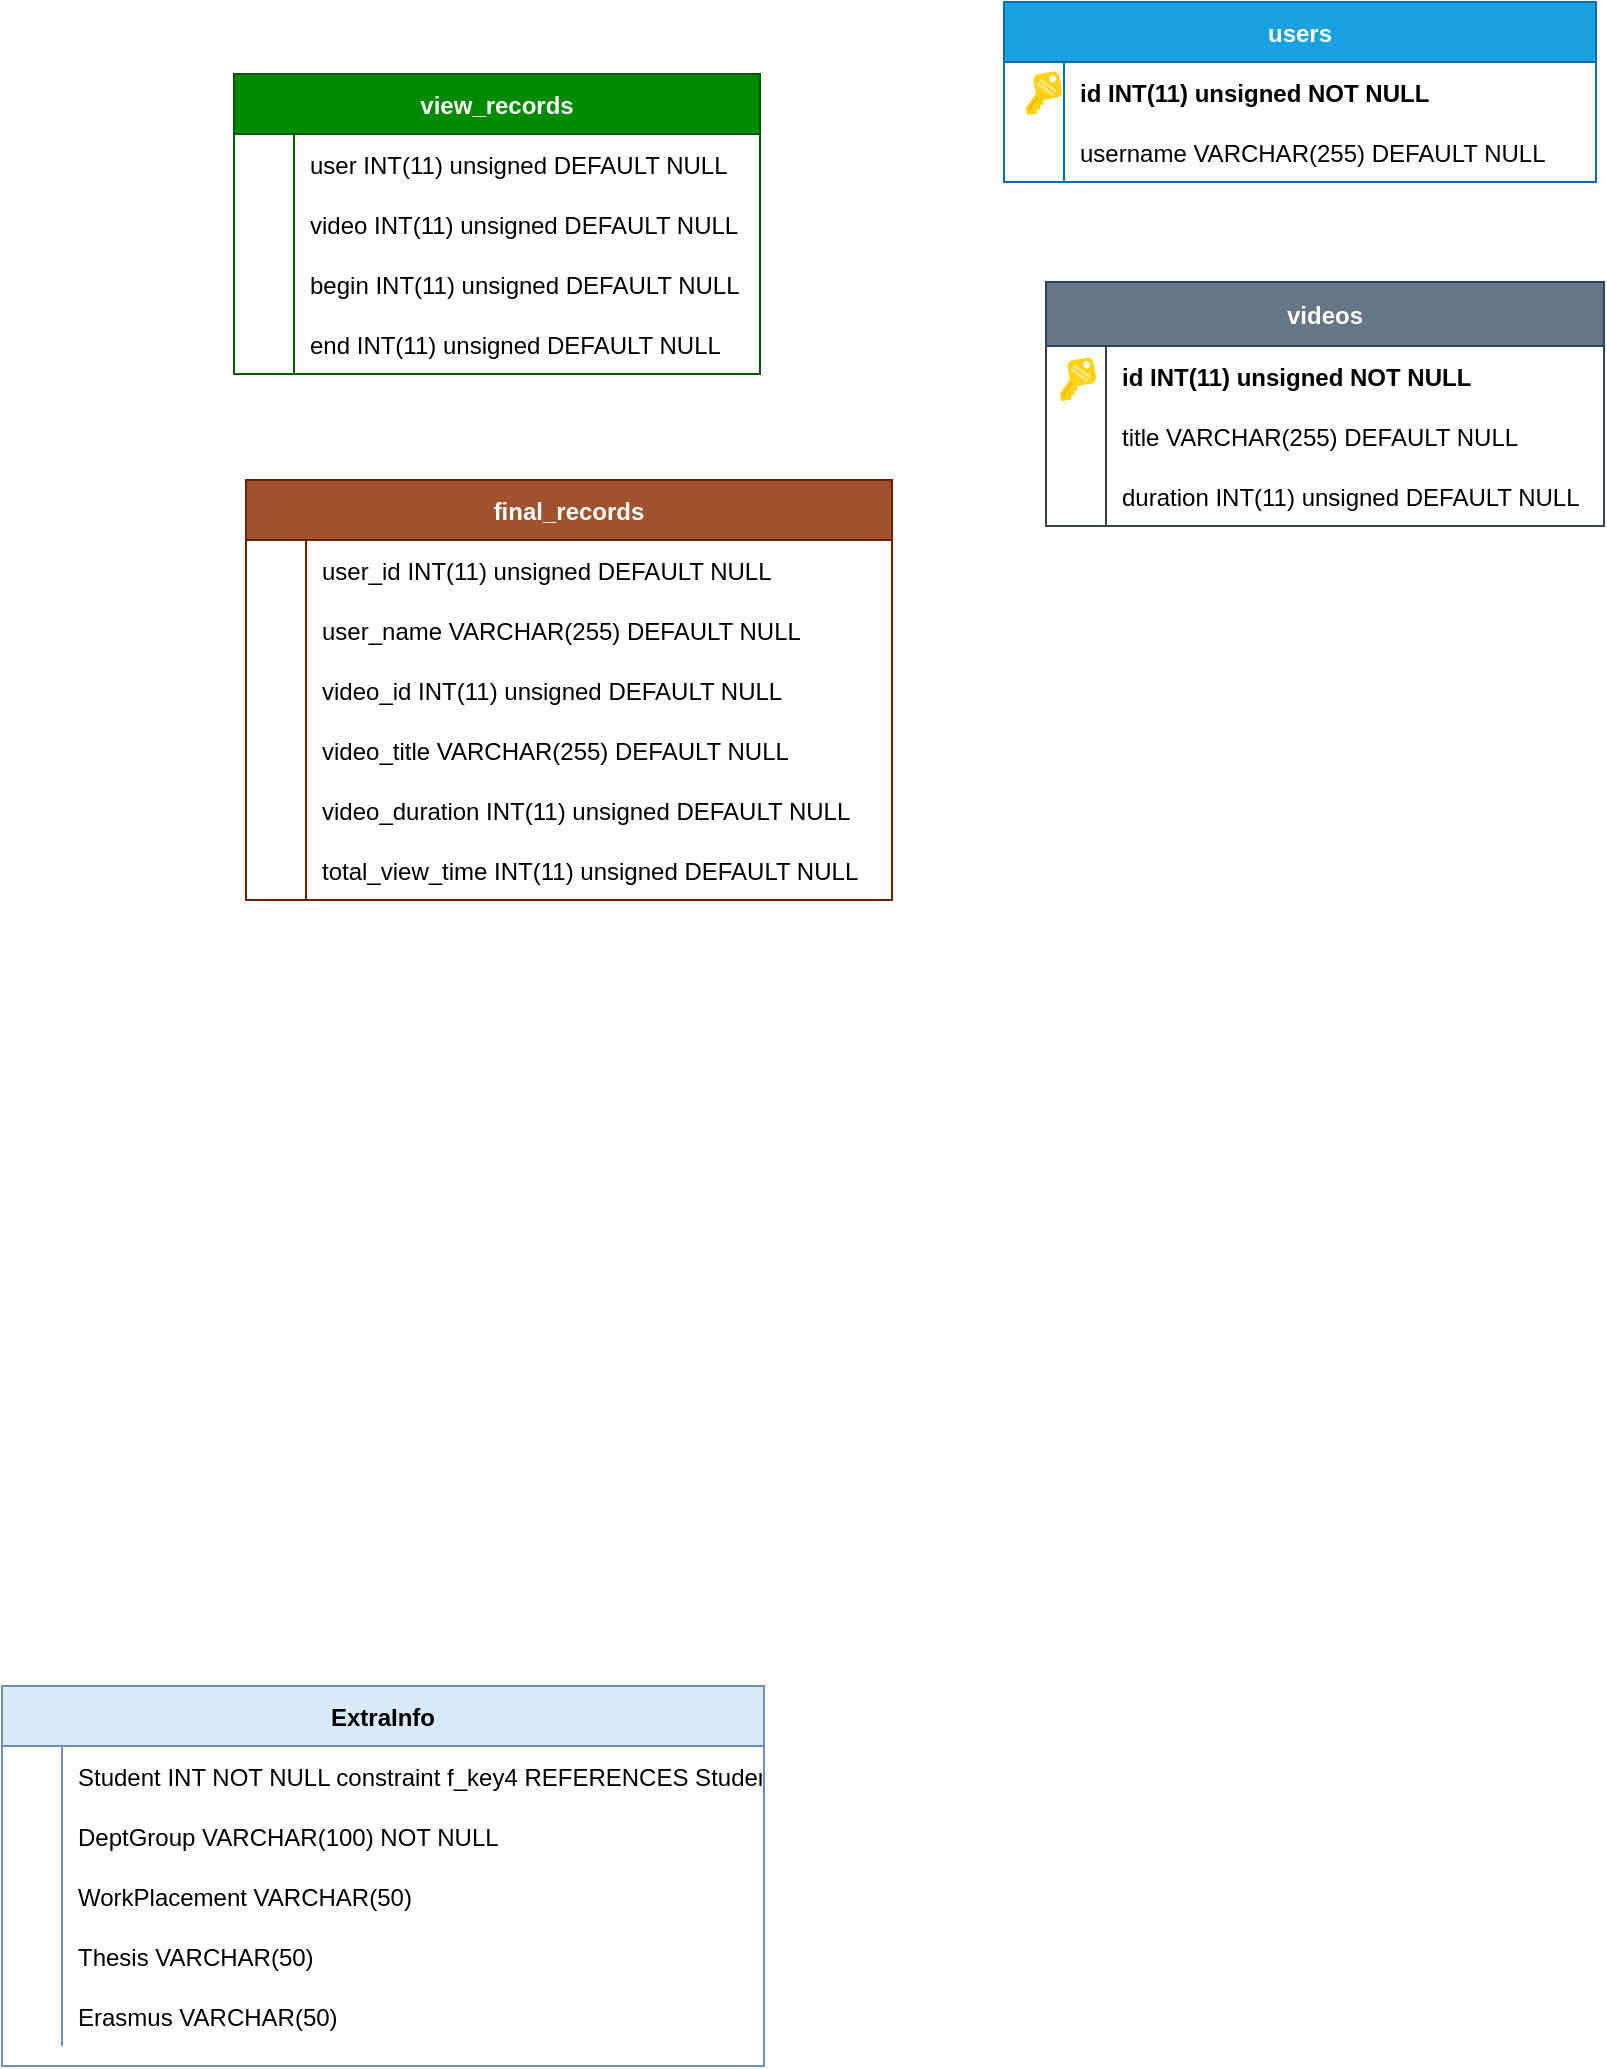 <mxfile version="22.1.11" type="device">
  <diagram id="16Zu8wyQQlyS0m4lMH27" name="UniSystem">
    <mxGraphModel dx="1793" dy="1166" grid="0" gridSize="10" guides="0" tooltips="1" connect="0" arrows="1" fold="1" page="0" pageScale="1" pageWidth="827" pageHeight="1169" background="#ffffff" math="0" shadow="0">
      <root>
        <mxCell id="0" />
        <mxCell id="1" parent="0" />
        <mxCell id="ob0KOIE_sQzEt2O-bOvt-228" value="ExtraInfo" style="shape=table;startSize=30;container=1;collapsible=1;childLayout=tableLayout;fixedRows=1;rowLines=0;fontStyle=1;align=center;resizeLast=1;fillColor=#dae8fc;strokeColor=#6c8ebf;" parent="1" vertex="1">
          <mxGeometry x="-363" y="562" width="381" height="190" as="geometry" />
        </mxCell>
        <mxCell id="ob0KOIE_sQzEt2O-bOvt-229" value="" style="shape=tableRow;horizontal=0;startSize=0;swimlaneHead=0;swimlaneBody=0;fillColor=none;collapsible=0;dropTarget=0;points=[[0,0.5],[1,0.5]];portConstraint=eastwest;top=0;left=0;right=0;bottom=0;" parent="ob0KOIE_sQzEt2O-bOvt-228" vertex="1">
          <mxGeometry y="30" width="381" height="30" as="geometry" />
        </mxCell>
        <mxCell id="ob0KOIE_sQzEt2O-bOvt-230" value="" style="shape=partialRectangle;overflow=hidden;connectable=0;fillColor=none;top=0;left=0;bottom=0;right=0;" parent="ob0KOIE_sQzEt2O-bOvt-229" vertex="1">
          <mxGeometry width="30" height="30" as="geometry">
            <mxRectangle width="30" height="30" as="alternateBounds" />
          </mxGeometry>
        </mxCell>
        <mxCell id="ob0KOIE_sQzEt2O-bOvt-231" value="Student INT NOT NULL constraint f_key4 REFERENCES Students(StudentID) ON DELETE CASCADE ON UPDATE CASCADE" style="shape=partialRectangle;overflow=hidden;connectable=0;fillColor=none;align=left;top=0;left=0;bottom=0;right=0;spacingLeft=6;" parent="ob0KOIE_sQzEt2O-bOvt-229" vertex="1">
          <mxGeometry x="30" width="351" height="30" as="geometry">
            <mxRectangle width="351" height="30" as="alternateBounds" />
          </mxGeometry>
        </mxCell>
        <mxCell id="ob0KOIE_sQzEt2O-bOvt-232" value="" style="shape=tableRow;horizontal=0;startSize=0;swimlaneHead=0;swimlaneBody=0;fillColor=none;collapsible=0;dropTarget=0;points=[[0,0.5],[1,0.5]];portConstraint=eastwest;top=0;left=0;right=0;bottom=0;" parent="ob0KOIE_sQzEt2O-bOvt-228" vertex="1">
          <mxGeometry y="60" width="381" height="30" as="geometry" />
        </mxCell>
        <mxCell id="ob0KOIE_sQzEt2O-bOvt-233" value="" style="shape=partialRectangle;overflow=hidden;connectable=0;fillColor=none;top=0;left=0;bottom=0;right=0;" parent="ob0KOIE_sQzEt2O-bOvt-232" vertex="1">
          <mxGeometry width="30" height="30" as="geometry">
            <mxRectangle width="30" height="30" as="alternateBounds" />
          </mxGeometry>
        </mxCell>
        <mxCell id="ob0KOIE_sQzEt2O-bOvt-234" value="DeptGroup VARCHAR(100) NOT NULL" style="shape=partialRectangle;overflow=hidden;connectable=0;fillColor=none;align=left;top=0;left=0;bottom=0;right=0;spacingLeft=6;" parent="ob0KOIE_sQzEt2O-bOvt-232" vertex="1">
          <mxGeometry x="30" width="351" height="30" as="geometry">
            <mxRectangle width="351" height="30" as="alternateBounds" />
          </mxGeometry>
        </mxCell>
        <mxCell id="ob0KOIE_sQzEt2O-bOvt-235" value="" style="shape=tableRow;horizontal=0;startSize=0;swimlaneHead=0;swimlaneBody=0;fillColor=none;collapsible=0;dropTarget=0;points=[[0,0.5],[1,0.5]];portConstraint=eastwest;top=0;left=0;right=0;bottom=0;" parent="ob0KOIE_sQzEt2O-bOvt-228" vertex="1">
          <mxGeometry y="90" width="381" height="30" as="geometry" />
        </mxCell>
        <mxCell id="ob0KOIE_sQzEt2O-bOvt-236" value="" style="shape=partialRectangle;overflow=hidden;connectable=0;fillColor=none;top=0;left=0;bottom=0;right=0;" parent="ob0KOIE_sQzEt2O-bOvt-235" vertex="1">
          <mxGeometry width="30" height="30" as="geometry">
            <mxRectangle width="30" height="30" as="alternateBounds" />
          </mxGeometry>
        </mxCell>
        <mxCell id="ob0KOIE_sQzEt2O-bOvt-237" value="WorkPlacement VARCHAR(50)" style="shape=partialRectangle;overflow=hidden;connectable=0;fillColor=none;align=left;top=0;left=0;bottom=0;right=0;spacingLeft=6;" parent="ob0KOIE_sQzEt2O-bOvt-235" vertex="1">
          <mxGeometry x="30" width="351" height="30" as="geometry">
            <mxRectangle width="351" height="30" as="alternateBounds" />
          </mxGeometry>
        </mxCell>
        <mxCell id="ob0KOIE_sQzEt2O-bOvt-238" value="" style="shape=tableRow;horizontal=0;startSize=0;swimlaneHead=0;swimlaneBody=0;fillColor=none;collapsible=0;dropTarget=0;points=[[0,0.5],[1,0.5]];portConstraint=eastwest;top=0;left=0;right=0;bottom=0;" parent="ob0KOIE_sQzEt2O-bOvt-228" vertex="1">
          <mxGeometry y="120" width="381" height="30" as="geometry" />
        </mxCell>
        <mxCell id="ob0KOIE_sQzEt2O-bOvt-239" value="" style="shape=partialRectangle;overflow=hidden;connectable=0;fillColor=none;top=0;left=0;bottom=0;right=0;" parent="ob0KOIE_sQzEt2O-bOvt-238" vertex="1">
          <mxGeometry width="30" height="30" as="geometry">
            <mxRectangle width="30" height="30" as="alternateBounds" />
          </mxGeometry>
        </mxCell>
        <mxCell id="ob0KOIE_sQzEt2O-bOvt-240" value="Thesis VARCHAR(50)" style="shape=partialRectangle;overflow=hidden;connectable=0;fillColor=none;align=left;top=0;left=0;bottom=0;right=0;spacingLeft=6;" parent="ob0KOIE_sQzEt2O-bOvt-238" vertex="1">
          <mxGeometry x="30" width="351" height="30" as="geometry">
            <mxRectangle width="351" height="30" as="alternateBounds" />
          </mxGeometry>
        </mxCell>
        <mxCell id="ob0KOIE_sQzEt2O-bOvt-241" value="" style="shape=tableRow;horizontal=0;startSize=0;swimlaneHead=0;swimlaneBody=0;fillColor=none;collapsible=0;dropTarget=0;points=[[0,0.5],[1,0.5]];portConstraint=eastwest;top=0;left=0;right=0;bottom=0;" parent="ob0KOIE_sQzEt2O-bOvt-228" vertex="1">
          <mxGeometry y="150" width="381" height="30" as="geometry" />
        </mxCell>
        <mxCell id="ob0KOIE_sQzEt2O-bOvt-242" value="" style="shape=partialRectangle;overflow=hidden;connectable=0;fillColor=none;top=0;left=0;bottom=0;right=0;" parent="ob0KOIE_sQzEt2O-bOvt-241" vertex="1">
          <mxGeometry width="30" height="30" as="geometry">
            <mxRectangle width="30" height="30" as="alternateBounds" />
          </mxGeometry>
        </mxCell>
        <mxCell id="ob0KOIE_sQzEt2O-bOvt-243" value="Erasmus VARCHAR(50)" style="shape=partialRectangle;overflow=hidden;connectable=0;fillColor=none;align=left;top=0;left=0;bottom=0;right=0;spacingLeft=6;" parent="ob0KOIE_sQzEt2O-bOvt-241" vertex="1">
          <mxGeometry x="30" width="351" height="30" as="geometry">
            <mxRectangle width="351" height="30" as="alternateBounds" />
          </mxGeometry>
        </mxCell>
        <mxCell id="ob0KOIE_sQzEt2O-bOvt-244" value="users" style="shape=table;startSize=30;container=1;collapsible=1;childLayout=tableLayout;fixedRows=1;rowLines=0;fontStyle=1;align=center;resizeLast=1;fillColor=#1ba1e2;strokeColor=#006EAF;fontColor=#ffffff;" parent="1" vertex="1">
          <mxGeometry x="138" y="-280" width="296" height="90" as="geometry" />
        </mxCell>
        <mxCell id="ob0KOIE_sQzEt2O-bOvt-245" value="" style="shape=tableRow;horizontal=0;startSize=0;swimlaneHead=0;swimlaneBody=0;fillColor=none;collapsible=0;dropTarget=0;points=[[0,0.5],[1,0.5]];portConstraint=eastwest;top=0;left=0;right=0;bottom=0;" parent="ob0KOIE_sQzEt2O-bOvt-244" vertex="1">
          <mxGeometry y="30" width="296" height="30" as="geometry" />
        </mxCell>
        <mxCell id="ob0KOIE_sQzEt2O-bOvt-246" value="" style="shape=partialRectangle;overflow=hidden;connectable=0;fillColor=none;top=0;left=0;bottom=0;right=0;" parent="ob0KOIE_sQzEt2O-bOvt-245" vertex="1">
          <mxGeometry width="30" height="30" as="geometry">
            <mxRectangle width="30" height="30" as="alternateBounds" />
          </mxGeometry>
        </mxCell>
        <mxCell id="ob0KOIE_sQzEt2O-bOvt-247" value="id INT(11) unsigned NOT NULL" style="shape=partialRectangle;overflow=hidden;connectable=0;fillColor=none;align=left;top=0;left=0;bottom=0;right=0;spacingLeft=6;fontStyle=1" parent="ob0KOIE_sQzEt2O-bOvt-245" vertex="1">
          <mxGeometry x="30" width="266" height="30" as="geometry">
            <mxRectangle width="266" height="30" as="alternateBounds" />
          </mxGeometry>
        </mxCell>
        <mxCell id="ob0KOIE_sQzEt2O-bOvt-248" value="" style="shape=tableRow;horizontal=0;startSize=0;swimlaneHead=0;swimlaneBody=0;fillColor=none;collapsible=0;dropTarget=0;points=[[0,0.5],[1,0.5]];portConstraint=eastwest;top=0;left=0;right=0;bottom=0;" parent="ob0KOIE_sQzEt2O-bOvt-244" vertex="1">
          <mxGeometry y="60" width="296" height="30" as="geometry" />
        </mxCell>
        <mxCell id="ob0KOIE_sQzEt2O-bOvt-249" value="" style="shape=partialRectangle;overflow=hidden;connectable=0;fillColor=none;top=0;left=0;bottom=0;right=0;" parent="ob0KOIE_sQzEt2O-bOvt-248" vertex="1">
          <mxGeometry width="30" height="30" as="geometry">
            <mxRectangle width="30" height="30" as="alternateBounds" />
          </mxGeometry>
        </mxCell>
        <mxCell id="ob0KOIE_sQzEt2O-bOvt-250" value="username VARCHAR(255) DEFAULT NULL" style="shape=partialRectangle;overflow=hidden;connectable=0;fillColor=none;align=left;top=0;left=0;bottom=0;right=0;spacingLeft=6;" parent="ob0KOIE_sQzEt2O-bOvt-248" vertex="1">
          <mxGeometry x="30" width="266" height="30" as="geometry">
            <mxRectangle width="266" height="30" as="alternateBounds" />
          </mxGeometry>
        </mxCell>
        <mxCell id="ob0KOIE_sQzEt2O-bOvt-254" value="view_records" style="shape=table;startSize=30;container=1;collapsible=1;childLayout=tableLayout;fixedRows=1;rowLines=0;fontStyle=1;align=center;resizeLast=1;fillColor=#008a00;strokeColor=#005700;fontColor=#ffffff;" parent="1" vertex="1">
          <mxGeometry x="-247" y="-244" width="263" height="150" as="geometry" />
        </mxCell>
        <mxCell id="ob0KOIE_sQzEt2O-bOvt-255" value="" style="shape=tableRow;horizontal=0;startSize=0;swimlaneHead=0;swimlaneBody=0;fillColor=none;collapsible=0;dropTarget=0;points=[[0,0.5],[1,0.5]];portConstraint=eastwest;top=0;left=0;right=0;bottom=0;" parent="ob0KOIE_sQzEt2O-bOvt-254" vertex="1">
          <mxGeometry y="30" width="263" height="30" as="geometry" />
        </mxCell>
        <mxCell id="ob0KOIE_sQzEt2O-bOvt-256" value="" style="shape=partialRectangle;overflow=hidden;connectable=0;fillColor=none;top=0;left=0;bottom=0;right=0;" parent="ob0KOIE_sQzEt2O-bOvt-255" vertex="1">
          <mxGeometry width="30" height="30" as="geometry">
            <mxRectangle width="30" height="30" as="alternateBounds" />
          </mxGeometry>
        </mxCell>
        <mxCell id="ob0KOIE_sQzEt2O-bOvt-257" value="user INT(11) unsigned DEFAULT NULL" style="shape=partialRectangle;overflow=hidden;connectable=0;fillColor=none;align=left;top=0;left=0;bottom=0;right=0;spacingLeft=6;fontStyle=0" parent="ob0KOIE_sQzEt2O-bOvt-255" vertex="1">
          <mxGeometry x="30" width="233" height="30" as="geometry">
            <mxRectangle width="233" height="30" as="alternateBounds" />
          </mxGeometry>
        </mxCell>
        <mxCell id="ob0KOIE_sQzEt2O-bOvt-258" value="" style="shape=tableRow;horizontal=0;startSize=0;swimlaneHead=0;swimlaneBody=0;fillColor=none;collapsible=0;dropTarget=0;points=[[0,0.5],[1,0.5]];portConstraint=eastwest;top=0;left=0;right=0;bottom=0;" parent="ob0KOIE_sQzEt2O-bOvt-254" vertex="1">
          <mxGeometry y="60" width="263" height="30" as="geometry" />
        </mxCell>
        <mxCell id="ob0KOIE_sQzEt2O-bOvt-259" value="" style="shape=partialRectangle;overflow=hidden;connectable=0;fillColor=none;top=0;left=0;bottom=0;right=0;" parent="ob0KOIE_sQzEt2O-bOvt-258" vertex="1">
          <mxGeometry width="30" height="30" as="geometry">
            <mxRectangle width="30" height="30" as="alternateBounds" />
          </mxGeometry>
        </mxCell>
        <mxCell id="ob0KOIE_sQzEt2O-bOvt-260" value="video INT(11) unsigned DEFAULT NULL" style="shape=partialRectangle;overflow=hidden;connectable=0;fillColor=none;align=left;top=0;left=0;bottom=0;right=0;spacingLeft=6;fontStyle=0" parent="ob0KOIE_sQzEt2O-bOvt-258" vertex="1">
          <mxGeometry x="30" width="233" height="30" as="geometry">
            <mxRectangle width="233" height="30" as="alternateBounds" />
          </mxGeometry>
        </mxCell>
        <mxCell id="ob0KOIE_sQzEt2O-bOvt-261" value="" style="shape=tableRow;horizontal=0;startSize=0;swimlaneHead=0;swimlaneBody=0;fillColor=none;collapsible=0;dropTarget=0;points=[[0,0.5],[1,0.5]];portConstraint=eastwest;top=0;left=0;right=0;bottom=0;" parent="ob0KOIE_sQzEt2O-bOvt-254" vertex="1">
          <mxGeometry y="90" width="263" height="30" as="geometry" />
        </mxCell>
        <mxCell id="ob0KOIE_sQzEt2O-bOvt-262" value="" style="shape=partialRectangle;overflow=hidden;connectable=0;fillColor=none;top=0;left=0;bottom=0;right=0;" parent="ob0KOIE_sQzEt2O-bOvt-261" vertex="1">
          <mxGeometry width="30" height="30" as="geometry">
            <mxRectangle width="30" height="30" as="alternateBounds" />
          </mxGeometry>
        </mxCell>
        <mxCell id="ob0KOIE_sQzEt2O-bOvt-263" value="begin INT(11) unsigned DEFAULT NULL" style="shape=partialRectangle;overflow=hidden;connectable=0;fillColor=none;align=left;top=0;left=0;bottom=0;right=0;spacingLeft=6;" parent="ob0KOIE_sQzEt2O-bOvt-261" vertex="1">
          <mxGeometry x="30" width="233" height="30" as="geometry">
            <mxRectangle width="233" height="30" as="alternateBounds" />
          </mxGeometry>
        </mxCell>
        <mxCell id="ob0KOIE_sQzEt2O-bOvt-264" value="" style="shape=tableRow;horizontal=0;startSize=0;swimlaneHead=0;swimlaneBody=0;fillColor=none;collapsible=0;dropTarget=0;points=[[0,0.5],[1,0.5]];portConstraint=eastwest;top=0;left=0;right=0;bottom=0;" parent="ob0KOIE_sQzEt2O-bOvt-254" vertex="1">
          <mxGeometry y="120" width="263" height="30" as="geometry" />
        </mxCell>
        <mxCell id="ob0KOIE_sQzEt2O-bOvt-265" value="" style="shape=partialRectangle;overflow=hidden;connectable=0;fillColor=none;top=0;left=0;bottom=0;right=0;" parent="ob0KOIE_sQzEt2O-bOvt-264" vertex="1">
          <mxGeometry width="30" height="30" as="geometry">
            <mxRectangle width="30" height="30" as="alternateBounds" />
          </mxGeometry>
        </mxCell>
        <mxCell id="ob0KOIE_sQzEt2O-bOvt-266" value="end INT(11) unsigned DEFAULT NULL" style="shape=partialRectangle;overflow=hidden;connectable=0;fillColor=none;align=left;top=0;left=0;bottom=0;right=0;spacingLeft=6;" parent="ob0KOIE_sQzEt2O-bOvt-264" vertex="1">
          <mxGeometry x="30" width="233" height="30" as="geometry">
            <mxRectangle width="233" height="30" as="alternateBounds" />
          </mxGeometry>
        </mxCell>
        <mxCell id="ob0KOIE_sQzEt2O-bOvt-276" value="videos" style="shape=table;startSize=32;container=1;collapsible=1;childLayout=tableLayout;fixedRows=1;rowLines=0;fontStyle=1;align=center;resizeLast=1;fillColor=#647687;strokeColor=#314354;fontColor=#ffffff;" parent="1" vertex="1">
          <mxGeometry x="159" y="-140" width="279" height="122" as="geometry" />
        </mxCell>
        <mxCell id="ob0KOIE_sQzEt2O-bOvt-277" value="" style="shape=tableRow;horizontal=0;startSize=0;swimlaneHead=0;swimlaneBody=0;fillColor=none;collapsible=0;dropTarget=0;points=[[0,0.5],[1,0.5]];portConstraint=eastwest;top=0;left=0;right=0;bottom=0;" parent="ob0KOIE_sQzEt2O-bOvt-276" vertex="1">
          <mxGeometry y="32" width="279" height="30" as="geometry" />
        </mxCell>
        <mxCell id="ob0KOIE_sQzEt2O-bOvt-278" value="" style="shape=partialRectangle;overflow=hidden;connectable=0;fillColor=none;top=0;left=0;bottom=0;right=0;" parent="ob0KOIE_sQzEt2O-bOvt-277" vertex="1">
          <mxGeometry width="30" height="30" as="geometry">
            <mxRectangle width="30" height="30" as="alternateBounds" />
          </mxGeometry>
        </mxCell>
        <mxCell id="ob0KOIE_sQzEt2O-bOvt-279" value="id INT(11) unsigned NOT NULL" style="shape=partialRectangle;overflow=hidden;connectable=0;fillColor=none;align=left;top=0;left=0;bottom=0;right=0;spacingLeft=6;fontStyle=1" parent="ob0KOIE_sQzEt2O-bOvt-277" vertex="1">
          <mxGeometry x="30" width="249" height="30" as="geometry">
            <mxRectangle width="249" height="30" as="alternateBounds" />
          </mxGeometry>
        </mxCell>
        <mxCell id="ob0KOIE_sQzEt2O-bOvt-280" value="" style="shape=tableRow;horizontal=0;startSize=0;swimlaneHead=0;swimlaneBody=0;fillColor=none;collapsible=0;dropTarget=0;points=[[0,0.5],[1,0.5]];portConstraint=eastwest;top=0;left=0;right=0;bottom=0;" parent="ob0KOIE_sQzEt2O-bOvt-276" vertex="1">
          <mxGeometry y="62" width="279" height="30" as="geometry" />
        </mxCell>
        <mxCell id="ob0KOIE_sQzEt2O-bOvt-281" value="" style="shape=partialRectangle;overflow=hidden;connectable=0;fillColor=none;top=0;left=0;bottom=0;right=0;" parent="ob0KOIE_sQzEt2O-bOvt-280" vertex="1">
          <mxGeometry width="30" height="30" as="geometry">
            <mxRectangle width="30" height="30" as="alternateBounds" />
          </mxGeometry>
        </mxCell>
        <mxCell id="ob0KOIE_sQzEt2O-bOvt-282" value="title VARCHAR(255) DEFAULT NULL" style="shape=partialRectangle;overflow=hidden;connectable=0;fillColor=none;align=left;top=0;left=0;bottom=0;right=0;spacingLeft=6;fontStyle=0" parent="ob0KOIE_sQzEt2O-bOvt-280" vertex="1">
          <mxGeometry x="30" width="249" height="30" as="geometry">
            <mxRectangle width="249" height="30" as="alternateBounds" />
          </mxGeometry>
        </mxCell>
        <mxCell id="ob0KOIE_sQzEt2O-bOvt-283" value="" style="shape=tableRow;horizontal=0;startSize=0;swimlaneHead=0;swimlaneBody=0;fillColor=none;collapsible=0;dropTarget=0;points=[[0,0.5],[1,0.5]];portConstraint=eastwest;top=0;left=0;right=0;bottom=0;" parent="ob0KOIE_sQzEt2O-bOvt-276" vertex="1">
          <mxGeometry y="92" width="279" height="30" as="geometry" />
        </mxCell>
        <mxCell id="ob0KOIE_sQzEt2O-bOvt-284" value="" style="shape=partialRectangle;overflow=hidden;connectable=0;fillColor=none;top=0;left=0;bottom=0;right=0;" parent="ob0KOIE_sQzEt2O-bOvt-283" vertex="1">
          <mxGeometry width="30" height="30" as="geometry">
            <mxRectangle width="30" height="30" as="alternateBounds" />
          </mxGeometry>
        </mxCell>
        <mxCell id="ob0KOIE_sQzEt2O-bOvt-285" value="duration INT(11) unsigned DEFAULT NULL" style="shape=partialRectangle;overflow=hidden;connectable=0;fillColor=none;align=left;top=0;left=0;bottom=0;right=0;spacingLeft=6;" parent="ob0KOIE_sQzEt2O-bOvt-283" vertex="1">
          <mxGeometry x="30" width="249" height="30" as="geometry">
            <mxRectangle width="249" height="30" as="alternateBounds" />
          </mxGeometry>
        </mxCell>
        <mxCell id="ob0KOIE_sQzEt2O-bOvt-317" value="final_records" style="shape=table;startSize=30;container=1;collapsible=1;childLayout=tableLayout;fixedRows=1;rowLines=0;fontStyle=1;align=center;resizeLast=1;fillColor=#a0522d;strokeColor=#6D1F00;fontColor=#ffffff;" parent="1" vertex="1">
          <mxGeometry x="-241" y="-41" width="323" height="210" as="geometry" />
        </mxCell>
        <mxCell id="ob0KOIE_sQzEt2O-bOvt-318" value="" style="shape=tableRow;horizontal=0;startSize=0;swimlaneHead=0;swimlaneBody=0;fillColor=none;collapsible=0;dropTarget=0;points=[[0,0.5],[1,0.5]];portConstraint=eastwest;top=0;left=0;right=0;bottom=0;" parent="ob0KOIE_sQzEt2O-bOvt-317" vertex="1">
          <mxGeometry y="30" width="323" height="30" as="geometry" />
        </mxCell>
        <mxCell id="ob0KOIE_sQzEt2O-bOvt-319" value="" style="shape=partialRectangle;overflow=hidden;connectable=0;fillColor=none;top=0;left=0;bottom=0;right=0;" parent="ob0KOIE_sQzEt2O-bOvt-318" vertex="1">
          <mxGeometry width="30" height="30" as="geometry">
            <mxRectangle width="30" height="30" as="alternateBounds" />
          </mxGeometry>
        </mxCell>
        <mxCell id="ob0KOIE_sQzEt2O-bOvt-320" value="user_id INT(11) unsigned DEFAULT NULL" style="shape=partialRectangle;overflow=hidden;connectable=0;fillColor=none;align=left;top=0;left=0;bottom=0;right=0;spacingLeft=6;fontStyle=0" parent="ob0KOIE_sQzEt2O-bOvt-318" vertex="1">
          <mxGeometry x="30" width="293" height="30" as="geometry">
            <mxRectangle width="293" height="30" as="alternateBounds" />
          </mxGeometry>
        </mxCell>
        <mxCell id="ob0KOIE_sQzEt2O-bOvt-321" value="" style="shape=tableRow;horizontal=0;startSize=0;swimlaneHead=0;swimlaneBody=0;fillColor=none;collapsible=0;dropTarget=0;points=[[0,0.5],[1,0.5]];portConstraint=eastwest;top=0;left=0;right=0;bottom=0;" parent="ob0KOIE_sQzEt2O-bOvt-317" vertex="1">
          <mxGeometry y="60" width="323" height="30" as="geometry" />
        </mxCell>
        <mxCell id="ob0KOIE_sQzEt2O-bOvt-322" value="" style="shape=partialRectangle;overflow=hidden;connectable=0;fillColor=none;top=0;left=0;bottom=0;right=0;" parent="ob0KOIE_sQzEt2O-bOvt-321" vertex="1">
          <mxGeometry width="30" height="30" as="geometry">
            <mxRectangle width="30" height="30" as="alternateBounds" />
          </mxGeometry>
        </mxCell>
        <mxCell id="ob0KOIE_sQzEt2O-bOvt-323" value="user_name VARCHAR(255) DEFAULT NULL" style="shape=partialRectangle;overflow=hidden;connectable=0;fillColor=none;align=left;top=0;left=0;bottom=0;right=0;spacingLeft=6;" parent="ob0KOIE_sQzEt2O-bOvt-321" vertex="1">
          <mxGeometry x="30" width="293" height="30" as="geometry">
            <mxRectangle width="293" height="30" as="alternateBounds" />
          </mxGeometry>
        </mxCell>
        <mxCell id="ob0KOIE_sQzEt2O-bOvt-324" value="" style="shape=tableRow;horizontal=0;startSize=0;swimlaneHead=0;swimlaneBody=0;fillColor=none;collapsible=0;dropTarget=0;points=[[0,0.5],[1,0.5]];portConstraint=eastwest;top=0;left=0;right=0;bottom=0;" parent="ob0KOIE_sQzEt2O-bOvt-317" vertex="1">
          <mxGeometry y="90" width="323" height="30" as="geometry" />
        </mxCell>
        <mxCell id="ob0KOIE_sQzEt2O-bOvt-325" value="" style="shape=partialRectangle;overflow=hidden;connectable=0;fillColor=none;top=0;left=0;bottom=0;right=0;" parent="ob0KOIE_sQzEt2O-bOvt-324" vertex="1">
          <mxGeometry width="30" height="30" as="geometry">
            <mxRectangle width="30" height="30" as="alternateBounds" />
          </mxGeometry>
        </mxCell>
        <mxCell id="ob0KOIE_sQzEt2O-bOvt-326" value="video_id INT(11) unsigned DEFAULT NULL" style="shape=partialRectangle;overflow=hidden;connectable=0;fillColor=none;align=left;top=0;left=0;bottom=0;right=0;spacingLeft=6;" parent="ob0KOIE_sQzEt2O-bOvt-324" vertex="1">
          <mxGeometry x="30" width="293" height="30" as="geometry">
            <mxRectangle width="293" height="30" as="alternateBounds" />
          </mxGeometry>
        </mxCell>
        <mxCell id="ob0KOIE_sQzEt2O-bOvt-327" value="" style="shape=tableRow;horizontal=0;startSize=0;swimlaneHead=0;swimlaneBody=0;fillColor=none;collapsible=0;dropTarget=0;points=[[0,0.5],[1,0.5]];portConstraint=eastwest;top=0;left=0;right=0;bottom=0;" parent="ob0KOIE_sQzEt2O-bOvt-317" vertex="1">
          <mxGeometry y="120" width="323" height="30" as="geometry" />
        </mxCell>
        <mxCell id="ob0KOIE_sQzEt2O-bOvt-328" value="" style="shape=partialRectangle;overflow=hidden;connectable=0;fillColor=none;top=0;left=0;bottom=0;right=0;" parent="ob0KOIE_sQzEt2O-bOvt-327" vertex="1">
          <mxGeometry width="30" height="30" as="geometry">
            <mxRectangle width="30" height="30" as="alternateBounds" />
          </mxGeometry>
        </mxCell>
        <mxCell id="ob0KOIE_sQzEt2O-bOvt-329" value="video_title VARCHAR(255) DEFAULT NULL" style="shape=partialRectangle;overflow=hidden;connectable=0;fillColor=none;align=left;top=0;left=0;bottom=0;right=0;spacingLeft=6;" parent="ob0KOIE_sQzEt2O-bOvt-327" vertex="1">
          <mxGeometry x="30" width="293" height="30" as="geometry">
            <mxRectangle width="293" height="30" as="alternateBounds" />
          </mxGeometry>
        </mxCell>
        <mxCell id="F38u7gBqPbtCYNCM6GLM-13" value="" style="shape=tableRow;horizontal=0;startSize=0;swimlaneHead=0;swimlaneBody=0;fillColor=none;collapsible=0;dropTarget=0;points=[[0,0.5],[1,0.5]];portConstraint=eastwest;top=0;left=0;right=0;bottom=0;" parent="ob0KOIE_sQzEt2O-bOvt-317" vertex="1">
          <mxGeometry y="150" width="323" height="30" as="geometry" />
        </mxCell>
        <mxCell id="F38u7gBqPbtCYNCM6GLM-14" value="" style="shape=partialRectangle;overflow=hidden;connectable=0;fillColor=none;top=0;left=0;bottom=0;right=0;" parent="F38u7gBqPbtCYNCM6GLM-13" vertex="1">
          <mxGeometry width="30" height="30" as="geometry">
            <mxRectangle width="30" height="30" as="alternateBounds" />
          </mxGeometry>
        </mxCell>
        <mxCell id="F38u7gBqPbtCYNCM6GLM-15" value="video_duration INT(11) unsigned DEFAULT NULL" style="shape=partialRectangle;overflow=hidden;connectable=0;fillColor=none;align=left;top=0;left=0;bottom=0;right=0;spacingLeft=6;" parent="F38u7gBqPbtCYNCM6GLM-13" vertex="1">
          <mxGeometry x="30" width="293" height="30" as="geometry">
            <mxRectangle width="293" height="30" as="alternateBounds" />
          </mxGeometry>
        </mxCell>
        <mxCell id="ob0KOIE_sQzEt2O-bOvt-330" value="" style="shape=tableRow;horizontal=0;startSize=0;swimlaneHead=0;swimlaneBody=0;fillColor=none;collapsible=0;dropTarget=0;points=[[0,0.5],[1,0.5]];portConstraint=eastwest;top=0;left=0;right=0;bottom=0;" parent="ob0KOIE_sQzEt2O-bOvt-317" vertex="1">
          <mxGeometry y="180" width="323" height="30" as="geometry" />
        </mxCell>
        <mxCell id="ob0KOIE_sQzEt2O-bOvt-331" value="" style="shape=partialRectangle;overflow=hidden;connectable=0;fillColor=none;top=0;left=0;bottom=0;right=0;" parent="ob0KOIE_sQzEt2O-bOvt-330" vertex="1">
          <mxGeometry width="30" height="30" as="geometry">
            <mxRectangle width="30" height="30" as="alternateBounds" />
          </mxGeometry>
        </mxCell>
        <mxCell id="ob0KOIE_sQzEt2O-bOvt-332" value="total_view_time INT(11) unsigned DEFAULT NULL" style="shape=partialRectangle;overflow=hidden;connectable=0;fillColor=none;align=left;top=0;left=0;bottom=0;right=0;spacingLeft=6;" parent="ob0KOIE_sQzEt2O-bOvt-330" vertex="1">
          <mxGeometry x="30" width="293" height="30" as="geometry">
            <mxRectangle width="293" height="30" as="alternateBounds" />
          </mxGeometry>
        </mxCell>
        <mxCell id="ob0KOIE_sQzEt2O-bOvt-353" value="" style="sketch=0;aspect=fixed;html=1;points=[];align=center;image;fontSize=12;image=img/lib/mscae/Key.svg;rotation=35;" parent="1" vertex="1">
          <mxGeometry x="166" y="-104" width="16.12" height="26" as="geometry" />
        </mxCell>
        <mxCell id="ob0KOIE_sQzEt2O-bOvt-356" value="" style="sketch=0;aspect=fixed;html=1;points=[];align=center;image;fontSize=12;image=img/lib/mscae/Key.svg;rotation=35;" parent="1" vertex="1">
          <mxGeometry x="149" y="-247" width="16.12" height="26" as="geometry" />
        </mxCell>
      </root>
    </mxGraphModel>
  </diagram>
</mxfile>

